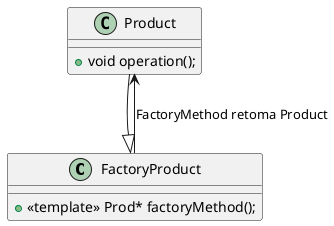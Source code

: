 @startuml

  class FactoryProduct{
    +<<template>> Prod* factoryMethod();
  }

  class Product{
    +void operation();
  }

  Product --|> FactoryProduct
  Product <-- FactoryProduct : "FactoryMethod retoma Product"

@enduml
